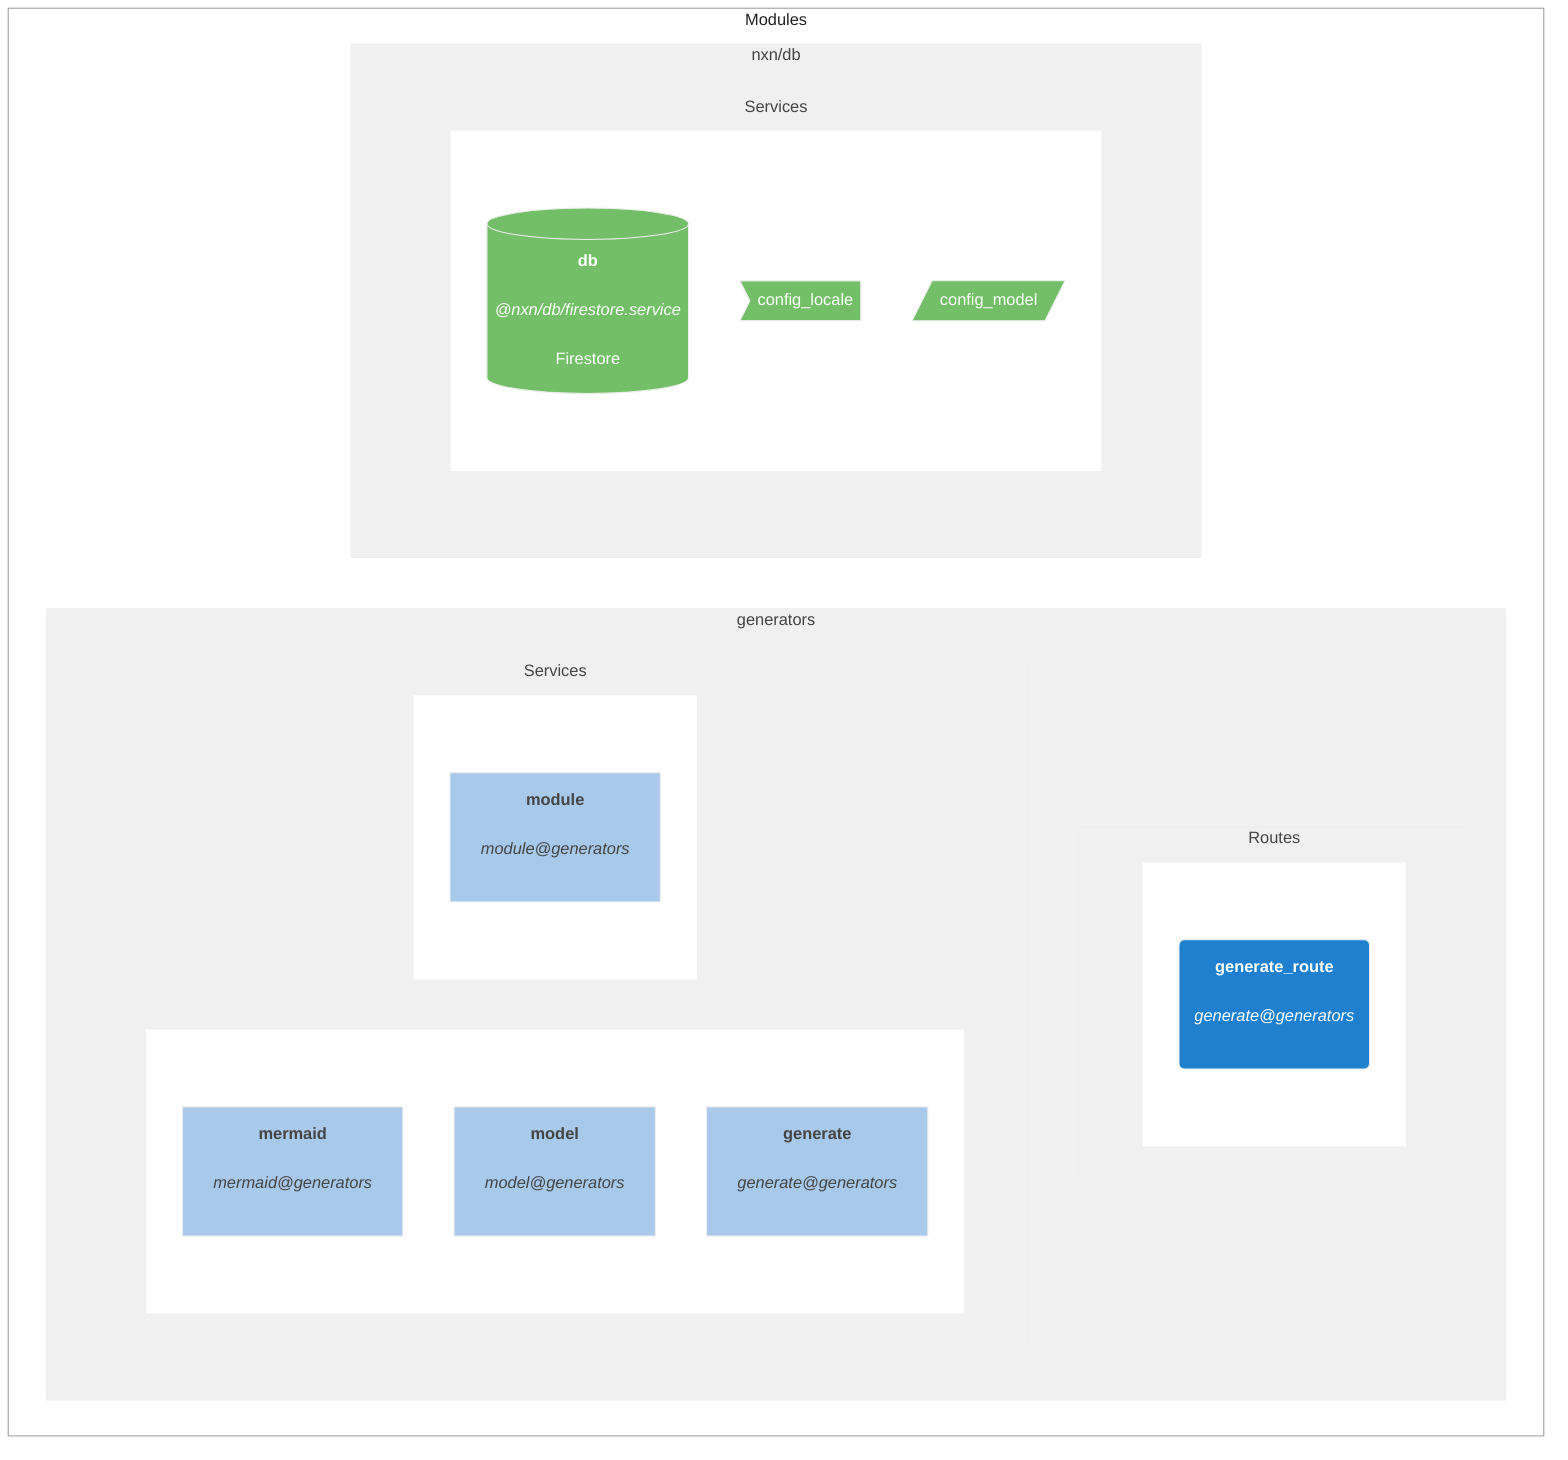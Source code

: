 graph TB;

subgraph Modules
    direction LR;
    classDef nodeCls fill:#9C57BF,stroke:#eee,color:#fff
    classDef routeCls fill:#2080D0,stroke:#eee,color:#fff
    classDef nodCls fill:#9C57BF,stroke:#eee,color:#fff
    classDef serviceCls fill:#A9C9EB,stroke:#eee,color:#444
    classDef dataCls fill:#73BF67,stroke:#eee,color:#fff
    classDef localeCls fill:#73BF67,stroke:#eee,color:#fff

subgraph generators
direction TB;

subgraph generators:routes["Routes"]
direction LR;

subgraph generators_routes1
direction TB;
    generate_route_doc("<b>generate_route</b><br><br><i>generate@generators</i><br><br>"):::routeCls

end
style generators_routes1 fill:#fff,stroke:#fff,color:#fff

end
style generators:routes fill:#f0f0f0,stroke:#eee,color:#444


subgraph generators:services["Services"]
direction LR;

subgraph generators_services1
direction TB;
    mermaid_doc["<b>mermaid</b><br><br><i>mermaid@generators</i><br><br>"]:::serviceCls

    model_doc["<b>model</b><br><br><i>model@generators</i><br><br>"]:::serviceCls

    generate_doc["<b>generate</b><br><br><i>generate@generators</i><br><br>"]:::serviceCls

end
style generators_services1 fill:#fff,stroke:#fff,color:#fff


subgraph generators_services2
direction TB;
    module_doc["<b>module</b><br><br><i>module@generators</i><br><br>"]:::serviceCls

end
style generators_services2 fill:#fff,stroke:#fff,color:#fff

end
style generators:services fill:#f0f0f0,stroke:#eee,color:#444

end
style generators fill:#f0f0f0,stroke:#eee,color:#444



subgraph nxn/db
direction TB;

subgraph nxn/db:services["Services"]
direction LR;

subgraph nxn/db_services1
direction TB;
    db_doc[("<b>db</b><br><br><i>@nxn/db/firestore.service</i><br><br>Firestore")]:::dataCls

    config_locale_doc>"config_locale"]:::localeCls

    config_model_doc[/"config_model"/]:::dataCls

end
style nxn/db_services1 fill:#fff,stroke:#fff,color:#fff

end
style nxn/db:services fill:#f0f0f0,stroke:#eee,color:#444

end
style nxn/db fill:#f0f0f0,stroke:#eee,color:#444
end
style Modules fill:#fff,stroke:#999,color:#222